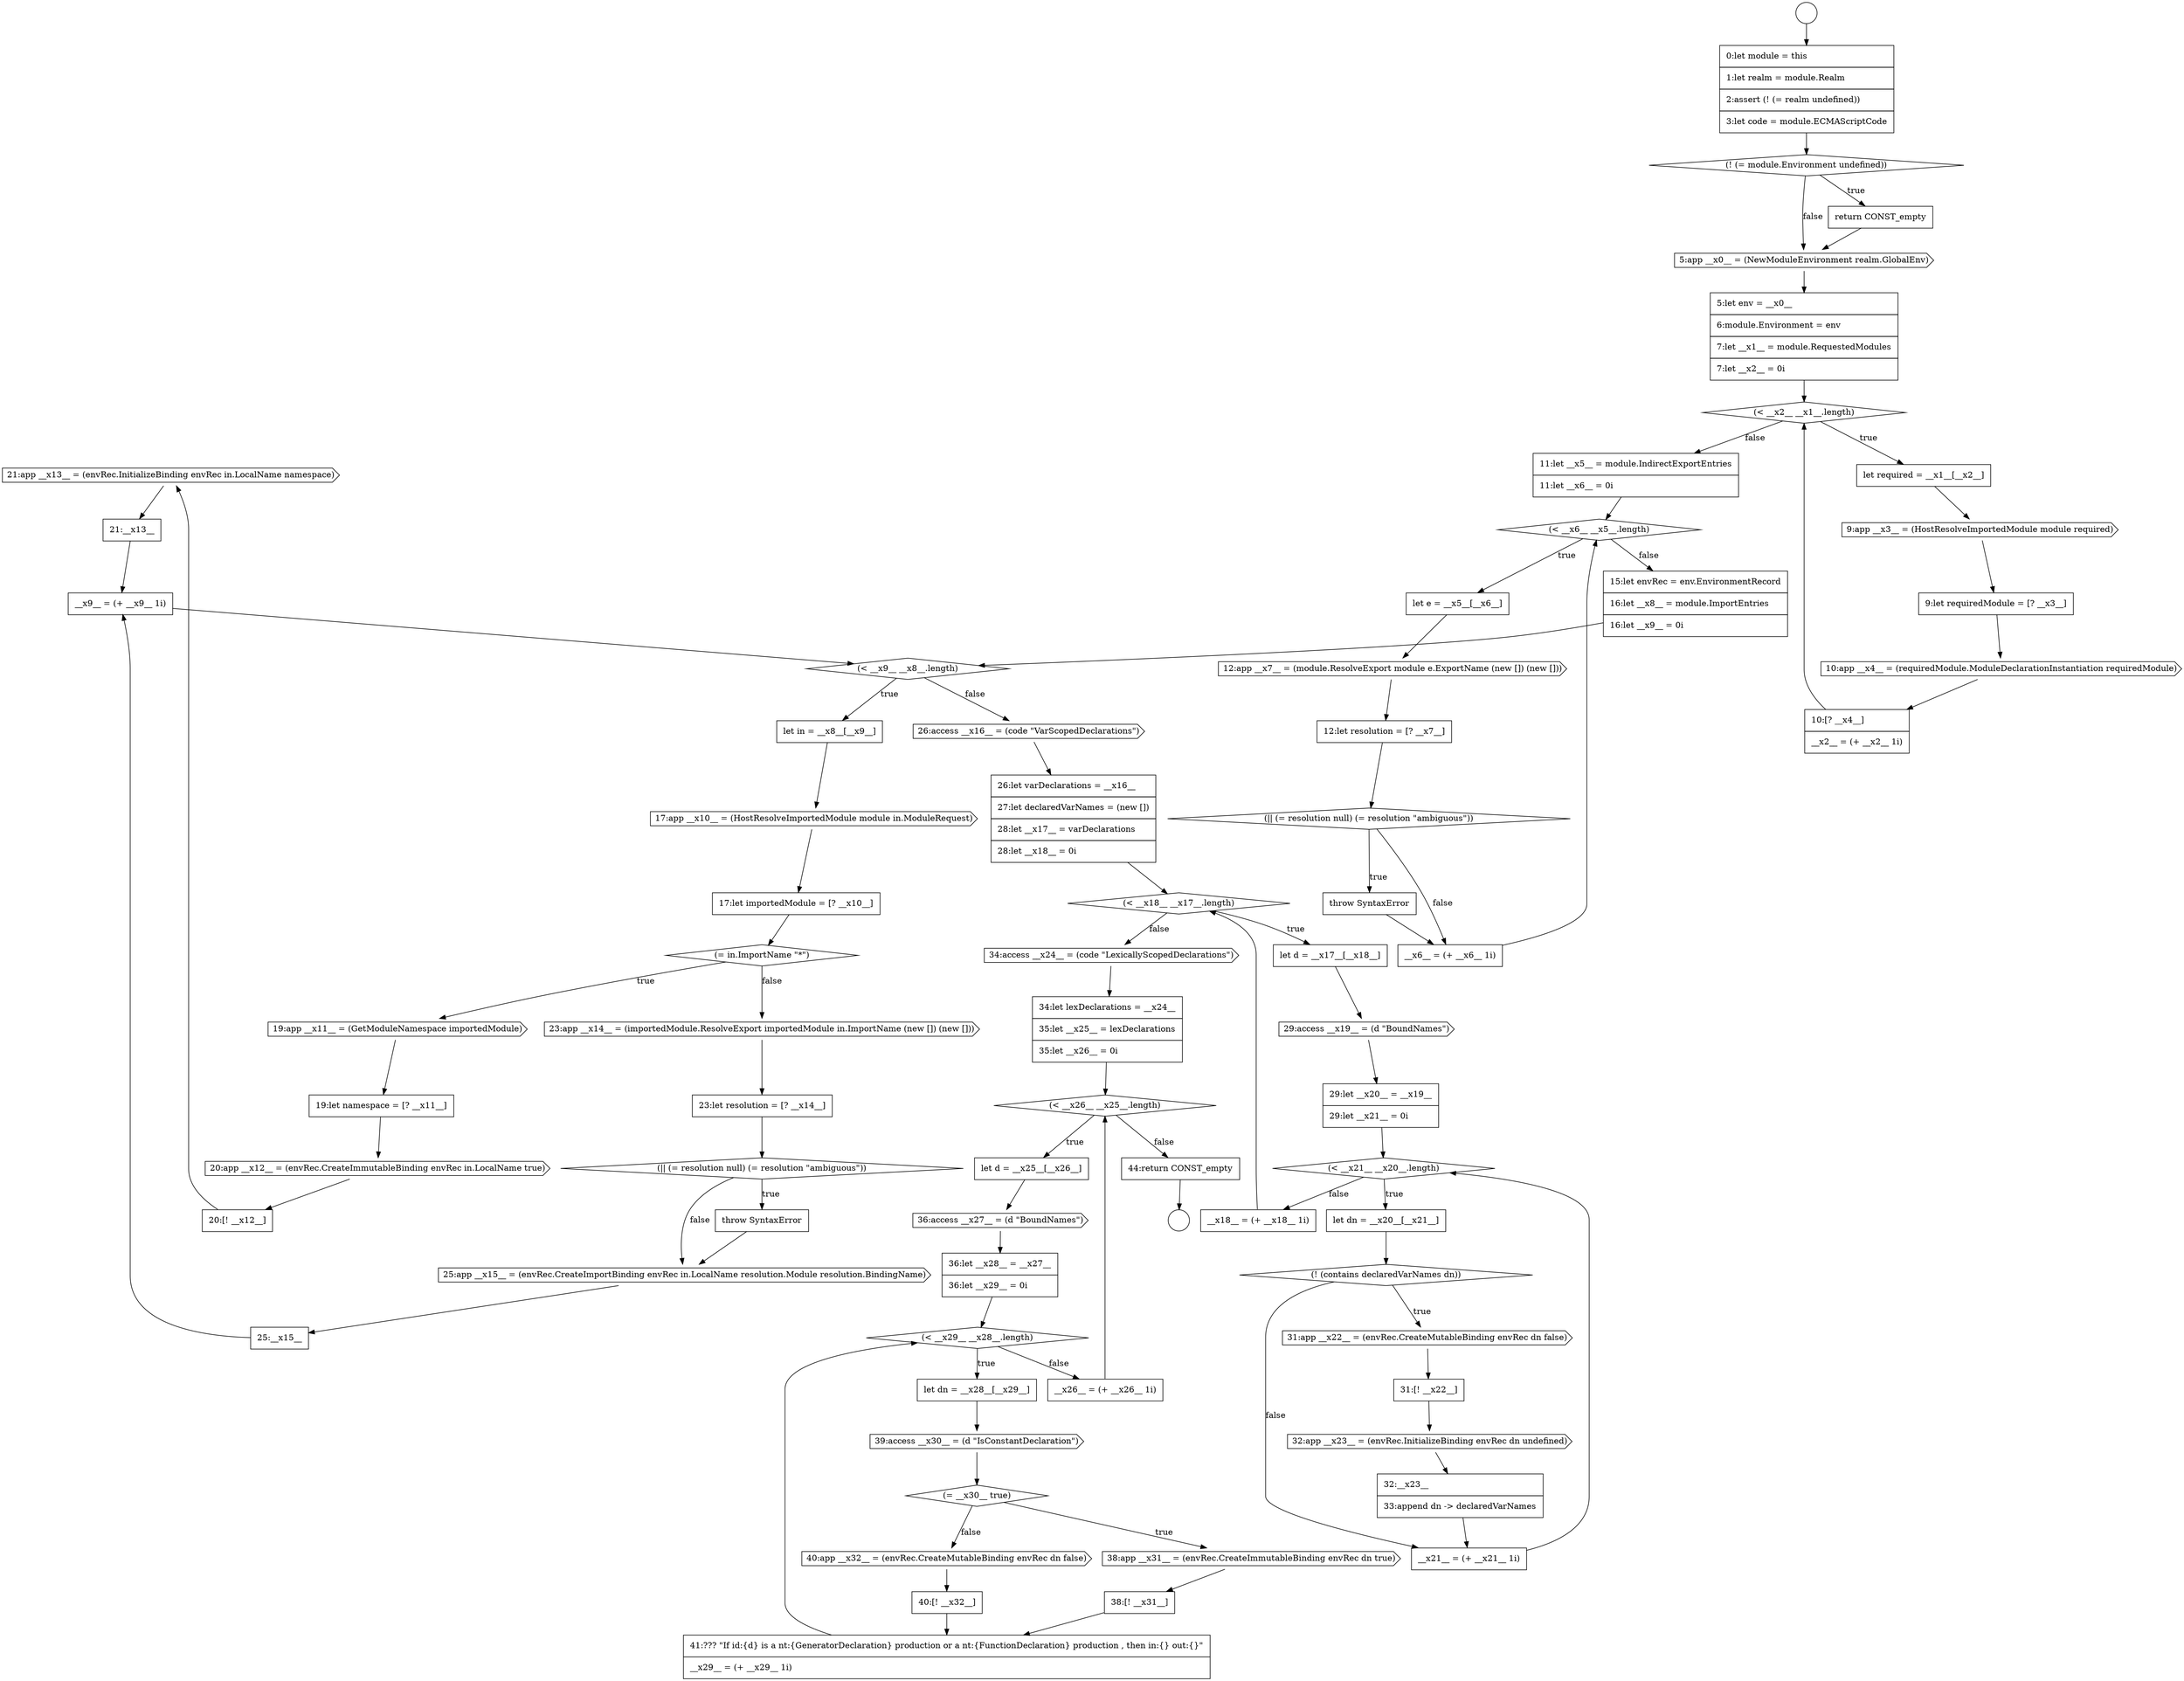 digraph {
  node9452 [shape=cds, label=<<font color="black">21:app __x13__ = (envRec.InitializeBinding envRec in.LocalName namespace)</font>> color="black" fillcolor="white" style=filled]
  node9423 [shape=none, margin=0, label=<<font color="black">
    <table border="0" cellborder="1" cellspacing="0" cellpadding="10">
      <tr><td align="left">0:let module = this</td></tr>
      <tr><td align="left">1:let realm = module.Realm</td></tr>
      <tr><td align="left">2:assert (! (= realm undefined))</td></tr>
      <tr><td align="left">3:let code = module.ECMAScriptCode</td></tr>
    </table>
  </font>> color="black" fillcolor="white" style=filled]
  node9444 [shape=none, margin=0, label=<<font color="black">
    <table border="0" cellborder="1" cellspacing="0" cellpadding="10">
      <tr><td align="left">let in = __x8__[__x9__]</td></tr>
    </table>
  </font>> color="black" fillcolor="white" style=filled]
  node9471 [shape=none, margin=0, label=<<font color="black">
    <table border="0" cellborder="1" cellspacing="0" cellpadding="10">
      <tr><td align="left">31:[! __x22__]</td></tr>
    </table>
  </font>> color="black" fillcolor="white" style=filled]
  node9487 [shape=none, margin=0, label=<<font color="black">
    <table border="0" cellborder="1" cellspacing="0" cellpadding="10">
      <tr><td align="left">38:[! __x31__]</td></tr>
    </table>
  </font>> color="black" fillcolor="white" style=filled]
  node9430 [shape=cds, label=<<font color="black">9:app __x3__ = (HostResolveImportedModule module required)</font>> color="black" fillcolor="white" style=filled]
  node9438 [shape=none, margin=0, label=<<font color="black">
    <table border="0" cellborder="1" cellspacing="0" cellpadding="10">
      <tr><td align="left">12:let resolution = [? __x7__]</td></tr>
    </table>
  </font>> color="black" fillcolor="white" style=filled]
  node9463 [shape=diamond, label=<<font color="black">(&lt; __x18__ __x17__.length)</font>> color="black" fillcolor="white" style=filled]
  node9479 [shape=none, margin=0, label=<<font color="black">
    <table border="0" cellborder="1" cellspacing="0" cellpadding="10">
      <tr><td align="left">let d = __x25__[__x26__]</td></tr>
    </table>
  </font>> color="black" fillcolor="white" style=filled]
  node9458 [shape=cds, label=<<font color="black">25:app __x15__ = (envRec.CreateImportBinding envRec in.LocalName resolution.Module resolution.BindingName)</font>> color="black" fillcolor="white" style=filled]
  node9485 [shape=diamond, label=<<font color="black">(= __x30__ true)</font>> color="black" fillcolor="white" style=filled]
  node9437 [shape=cds, label=<<font color="black">12:app __x7__ = (module.ResolveExport module e.ExportName (new []) (new []))</font>> color="black" fillcolor="white" style=filled]
  node9456 [shape=diamond, label=<<font color="black">(|| (= resolution null) (= resolution &quot;ambiguous&quot;))</font>> color="black" fillcolor="white" style=filled]
  node9469 [shape=diamond, label=<<font color="black">(! (contains declaredVarNames dn))</font>> color="black" fillcolor="white" style=filled]
  node9460 [shape=none, margin=0, label=<<font color="black">
    <table border="0" cellborder="1" cellspacing="0" cellpadding="10">
      <tr><td align="left">__x9__ = (+ __x9__ 1i)</td></tr>
    </table>
  </font>> color="black" fillcolor="white" style=filled]
  node9428 [shape=diamond, label=<<font color="black">(&lt; __x2__ __x1__.length)</font>> color="black" fillcolor="white" style=filled]
  node9433 [shape=none, margin=0, label=<<font color="black">
    <table border="0" cellborder="1" cellspacing="0" cellpadding="10">
      <tr><td align="left">10:[? __x4__]</td></tr>
      <tr><td align="left">__x2__ = (+ __x2__ 1i)</td></tr>
    </table>
  </font>> color="black" fillcolor="white" style=filled]
  node9481 [shape=none, margin=0, label=<<font color="black">
    <table border="0" cellborder="1" cellspacing="0" cellpadding="10">
      <tr><td align="left">36:let __x28__ = __x27__</td></tr>
      <tr><td align="left">36:let __x29__ = 0i</td></tr>
    </table>
  </font>> color="black" fillcolor="white" style=filled]
  node9443 [shape=diamond, label=<<font color="black">(&lt; __x9__ __x8__.length)</font>> color="black" fillcolor="white" style=filled]
  node9424 [shape=diamond, label=<<font color="black">(! (= module.Environment undefined))</font>> color="black" fillcolor="white" style=filled]
  node9476 [shape=cds, label=<<font color="black">34:access __x24__ = (code &quot;LexicallyScopedDeclarations&quot;)</font>> color="black" fillcolor="white" style=filled]
  node9465 [shape=cds, label=<<font color="black">29:access __x19__ = (d &quot;BoundNames&quot;)</font>> color="black" fillcolor="white" style=filled]
  node9447 [shape=diamond, label=<<font color="black">(= in.ImportName &quot;*&quot;)</font>> color="black" fillcolor="white" style=filled]
  node9432 [shape=cds, label=<<font color="black">10:app __x4__ = (requiredModule.ModuleDeclarationInstantiation requiredModule)</font>> color="black" fillcolor="white" style=filled]
  node9464 [shape=none, margin=0, label=<<font color="black">
    <table border="0" cellborder="1" cellspacing="0" cellpadding="10">
      <tr><td align="left">let d = __x17__[__x18__]</td></tr>
    </table>
  </font>> color="black" fillcolor="white" style=filled]
  node9480 [shape=cds, label=<<font color="black">36:access __x27__ = (d &quot;BoundNames&quot;)</font>> color="black" fillcolor="white" style=filled]
  node9475 [shape=none, margin=0, label=<<font color="black">
    <table border="0" cellborder="1" cellspacing="0" cellpadding="10">
      <tr><td align="left">__x18__ = (+ __x18__ 1i)</td></tr>
    </table>
  </font>> color="black" fillcolor="white" style=filled]
  node9425 [shape=none, margin=0, label=<<font color="black">
    <table border="0" cellborder="1" cellspacing="0" cellpadding="10">
      <tr><td align="left">return CONST_empty</td></tr>
    </table>
  </font>> color="black" fillcolor="white" style=filled]
  node9490 [shape=none, margin=0, label=<<font color="black">
    <table border="0" cellborder="1" cellspacing="0" cellpadding="10">
      <tr><td align="left">41:??? &quot;If id:{d} is a nt:{GeneratorDeclaration} production or a nt:{FunctionDeclaration} production , then in:{} out:{}&quot;</td></tr>
      <tr><td align="left">__x29__ = (+ __x29__ 1i)</td></tr>
    </table>
  </font>> color="black" fillcolor="white" style=filled]
  node9457 [shape=none, margin=0, label=<<font color="black">
    <table border="0" cellborder="1" cellspacing="0" cellpadding="10">
      <tr><td align="left">throw SyntaxError</td></tr>
    </table>
  </font>> color="black" fillcolor="white" style=filled]
  node9472 [shape=cds, label=<<font color="black">32:app __x23__ = (envRec.InitializeBinding envRec dn undefined)</font>> color="black" fillcolor="white" style=filled]
  node9440 [shape=none, margin=0, label=<<font color="black">
    <table border="0" cellborder="1" cellspacing="0" cellpadding="10">
      <tr><td align="left">throw SyntaxError</td></tr>
    </table>
  </font>> color="black" fillcolor="white" style=filled]
  node9488 [shape=cds, label=<<font color="black">40:app __x32__ = (envRec.CreateMutableBinding envRec dn false)</font>> color="black" fillcolor="white" style=filled]
  node9455 [shape=none, margin=0, label=<<font color="black">
    <table border="0" cellborder="1" cellspacing="0" cellpadding="10">
      <tr><td align="left">23:let resolution = [? __x14__]</td></tr>
    </table>
  </font>> color="black" fillcolor="white" style=filled]
  node9426 [shape=cds, label=<<font color="black">5:app __x0__ = (NewModuleEnvironment realm.GlobalEnv)</font>> color="black" fillcolor="white" style=filled]
  node9477 [shape=none, margin=0, label=<<font color="black">
    <table border="0" cellborder="1" cellspacing="0" cellpadding="10">
      <tr><td align="left">34:let lexDeclarations = __x24__</td></tr>
      <tr><td align="left">35:let __x25__ = lexDeclarations</td></tr>
      <tr><td align="left">35:let __x26__ = 0i</td></tr>
    </table>
  </font>> color="black" fillcolor="white" style=filled]
  node9429 [shape=none, margin=0, label=<<font color="black">
    <table border="0" cellborder="1" cellspacing="0" cellpadding="10">
      <tr><td align="left">let required = __x1__[__x2__]</td></tr>
    </table>
  </font>> color="black" fillcolor="white" style=filled]
  node9448 [shape=cds, label=<<font color="black">19:app __x11__ = (GetModuleNamespace importedModule)</font>> color="black" fillcolor="white" style=filled]
  node9461 [shape=cds, label=<<font color="black">26:access __x16__ = (code &quot;VarScopedDeclarations&quot;)</font>> color="black" fillcolor="white" style=filled]
  node9468 [shape=none, margin=0, label=<<font color="black">
    <table border="0" cellborder="1" cellspacing="0" cellpadding="10">
      <tr><td align="left">let dn = __x20__[__x21__]</td></tr>
    </table>
  </font>> color="black" fillcolor="white" style=filled]
  node9436 [shape=none, margin=0, label=<<font color="black">
    <table border="0" cellborder="1" cellspacing="0" cellpadding="10">
      <tr><td align="left">let e = __x5__[__x6__]</td></tr>
    </table>
  </font>> color="black" fillcolor="white" style=filled]
  node9484 [shape=cds, label=<<font color="black">39:access __x30__ = (d &quot;IsConstantDeclaration&quot;)</font>> color="black" fillcolor="white" style=filled]
  node9451 [shape=none, margin=0, label=<<font color="black">
    <table border="0" cellborder="1" cellspacing="0" cellpadding="10">
      <tr><td align="left">20:[! __x12__]</td></tr>
    </table>
  </font>> color="black" fillcolor="white" style=filled]
  node9483 [shape=none, margin=0, label=<<font color="black">
    <table border="0" cellborder="1" cellspacing="0" cellpadding="10">
      <tr><td align="left">let dn = __x28__[__x29__]</td></tr>
    </table>
  </font>> color="black" fillcolor="white" style=filled]
  node9439 [shape=diamond, label=<<font color="black">(|| (= resolution null) (= resolution &quot;ambiguous&quot;))</font>> color="black" fillcolor="white" style=filled]
  node9422 [shape=circle label=" " color="black" fillcolor="white" style=filled]
  node9454 [shape=cds, label=<<font color="black">23:app __x14__ = (importedModule.ResolveExport importedModule in.ImportName (new []) (new []))</font>> color="black" fillcolor="white" style=filled]
  node9491 [shape=none, margin=0, label=<<font color="black">
    <table border="0" cellborder="1" cellspacing="0" cellpadding="10">
      <tr><td align="left">__x26__ = (+ __x26__ 1i)</td></tr>
    </table>
  </font>> color="black" fillcolor="white" style=filled]
  node9478 [shape=diamond, label=<<font color="black">(&lt; __x26__ __x25__.length)</font>> color="black" fillcolor="white" style=filled]
  node9450 [shape=cds, label=<<font color="black">20:app __x12__ = (envRec.CreateImmutableBinding envRec in.LocalName true)</font>> color="black" fillcolor="white" style=filled]
  node9492 [shape=none, margin=0, label=<<font color="black">
    <table border="0" cellborder="1" cellspacing="0" cellpadding="10">
      <tr><td align="left">44:return CONST_empty</td></tr>
    </table>
  </font>> color="black" fillcolor="white" style=filled]
  node9467 [shape=diamond, label=<<font color="black">(&lt; __x21__ __x20__.length)</font>> color="black" fillcolor="white" style=filled]
  node9473 [shape=none, margin=0, label=<<font color="black">
    <table border="0" cellborder="1" cellspacing="0" cellpadding="10">
      <tr><td align="left">32:__x23__</td></tr>
      <tr><td align="left">33:append dn -&gt; declaredVarNames</td></tr>
    </table>
  </font>> color="black" fillcolor="white" style=filled]
  node9462 [shape=none, margin=0, label=<<font color="black">
    <table border="0" cellborder="1" cellspacing="0" cellpadding="10">
      <tr><td align="left">26:let varDeclarations = __x16__</td></tr>
      <tr><td align="left">27:let declaredVarNames = (new [])</td></tr>
      <tr><td align="left">28:let __x17__ = varDeclarations</td></tr>
      <tr><td align="left">28:let __x18__ = 0i</td></tr>
    </table>
  </font>> color="black" fillcolor="white" style=filled]
  node9435 [shape=diamond, label=<<font color="black">(&lt; __x6__ __x5__.length)</font>> color="black" fillcolor="white" style=filled]
  node9445 [shape=cds, label=<<font color="black">17:app __x10__ = (HostResolveImportedModule module in.ModuleRequest)</font>> color="black" fillcolor="white" style=filled]
  node9486 [shape=cds, label=<<font color="black">38:app __x31__ = (envRec.CreateImmutableBinding envRec dn true)</font>> color="black" fillcolor="white" style=filled]
  node9442 [shape=none, margin=0, label=<<font color="black">
    <table border="0" cellborder="1" cellspacing="0" cellpadding="10">
      <tr><td align="left">15:let envRec = env.EnvironmentRecord</td></tr>
      <tr><td align="left">16:let __x8__ = module.ImportEntries</td></tr>
      <tr><td align="left">16:let __x9__ = 0i</td></tr>
    </table>
  </font>> color="black" fillcolor="white" style=filled]
  node9453 [shape=none, margin=0, label=<<font color="black">
    <table border="0" cellborder="1" cellspacing="0" cellpadding="10">
      <tr><td align="left">21:__x13__</td></tr>
    </table>
  </font>> color="black" fillcolor="white" style=filled]
  node9482 [shape=diamond, label=<<font color="black">(&lt; __x29__ __x28__.length)</font>> color="black" fillcolor="white" style=filled]
  node9459 [shape=none, margin=0, label=<<font color="black">
    <table border="0" cellborder="1" cellspacing="0" cellpadding="10">
      <tr><td align="left">25:__x15__</td></tr>
    </table>
  </font>> color="black" fillcolor="white" style=filled]
  node9449 [shape=none, margin=0, label=<<font color="black">
    <table border="0" cellborder="1" cellspacing="0" cellpadding="10">
      <tr><td align="left">19:let namespace = [? __x11__]</td></tr>
    </table>
  </font>> color="black" fillcolor="white" style=filled]
  node9470 [shape=cds, label=<<font color="black">31:app __x22__ = (envRec.CreateMutableBinding envRec dn false)</font>> color="black" fillcolor="white" style=filled]
  node9434 [shape=none, margin=0, label=<<font color="black">
    <table border="0" cellborder="1" cellspacing="0" cellpadding="10">
      <tr><td align="left">11:let __x5__ = module.IndirectExportEntries</td></tr>
      <tr><td align="left">11:let __x6__ = 0i</td></tr>
    </table>
  </font>> color="black" fillcolor="white" style=filled]
  node9421 [shape=circle label=" " color="black" fillcolor="white" style=filled]
  node9427 [shape=none, margin=0, label=<<font color="black">
    <table border="0" cellborder="1" cellspacing="0" cellpadding="10">
      <tr><td align="left">5:let env = __x0__</td></tr>
      <tr><td align="left">6:module.Environment = env</td></tr>
      <tr><td align="left">7:let __x1__ = module.RequestedModules</td></tr>
      <tr><td align="left">7:let __x2__ = 0i</td></tr>
    </table>
  </font>> color="black" fillcolor="white" style=filled]
  node9466 [shape=none, margin=0, label=<<font color="black">
    <table border="0" cellborder="1" cellspacing="0" cellpadding="10">
      <tr><td align="left">29:let __x20__ = __x19__</td></tr>
      <tr><td align="left">29:let __x21__ = 0i</td></tr>
    </table>
  </font>> color="black" fillcolor="white" style=filled]
  node9431 [shape=none, margin=0, label=<<font color="black">
    <table border="0" cellborder="1" cellspacing="0" cellpadding="10">
      <tr><td align="left">9:let requiredModule = [? __x3__]</td></tr>
    </table>
  </font>> color="black" fillcolor="white" style=filled]
  node9441 [shape=none, margin=0, label=<<font color="black">
    <table border="0" cellborder="1" cellspacing="0" cellpadding="10">
      <tr><td align="left">__x6__ = (+ __x6__ 1i)</td></tr>
    </table>
  </font>> color="black" fillcolor="white" style=filled]
  node9474 [shape=none, margin=0, label=<<font color="black">
    <table border="0" cellborder="1" cellspacing="0" cellpadding="10">
      <tr><td align="left">__x21__ = (+ __x21__ 1i)</td></tr>
    </table>
  </font>> color="black" fillcolor="white" style=filled]
  node9446 [shape=none, margin=0, label=<<font color="black">
    <table border="0" cellborder="1" cellspacing="0" cellpadding="10">
      <tr><td align="left">17:let importedModule = [? __x10__]</td></tr>
    </table>
  </font>> color="black" fillcolor="white" style=filled]
  node9489 [shape=none, margin=0, label=<<font color="black">
    <table border="0" cellborder="1" cellspacing="0" cellpadding="10">
      <tr><td align="left">40:[! __x32__]</td></tr>
    </table>
  </font>> color="black" fillcolor="white" style=filled]
  node9472 -> node9473 [ color="black"]
  node9462 -> node9463 [ color="black"]
  node9453 -> node9460 [ color="black"]
  node9451 -> node9452 [ color="black"]
  node9475 -> node9463 [ color="black"]
  node9463 -> node9464 [label=<<font color="black">true</font>> color="black"]
  node9463 -> node9476 [label=<<font color="black">false</font>> color="black"]
  node9443 -> node9444 [label=<<font color="black">true</font>> color="black"]
  node9443 -> node9461 [label=<<font color="black">false</font>> color="black"]
  node9481 -> node9482 [ color="black"]
  node9482 -> node9483 [label=<<font color="black">true</font>> color="black"]
  node9482 -> node9491 [label=<<font color="black">false</font>> color="black"]
  node9466 -> node9467 [ color="black"]
  node9490 -> node9482 [ color="black"]
  node9489 -> node9490 [ color="black"]
  node9426 -> node9427 [ color="black"]
  node9456 -> node9457 [label=<<font color="black">true</font>> color="black"]
  node9456 -> node9458 [label=<<font color="black">false</font>> color="black"]
  node9421 -> node9423 [ color="black"]
  node9492 -> node9422 [ color="black"]
  node9458 -> node9459 [ color="black"]
  node9444 -> node9445 [ color="black"]
  node9460 -> node9443 [ color="black"]
  node9441 -> node9435 [ color="black"]
  node9436 -> node9437 [ color="black"]
  node9446 -> node9447 [ color="black"]
  node9452 -> node9453 [ color="black"]
  node9435 -> node9436 [label=<<font color="black">true</font>> color="black"]
  node9435 -> node9442 [label=<<font color="black">false</font>> color="black"]
  node9424 -> node9425 [label=<<font color="black">true</font>> color="black"]
  node9424 -> node9426 [label=<<font color="black">false</font>> color="black"]
  node9471 -> node9472 [ color="black"]
  node9430 -> node9431 [ color="black"]
  node9442 -> node9443 [ color="black"]
  node9425 -> node9426 [ color="black"]
  node9459 -> node9460 [ color="black"]
  node9438 -> node9439 [ color="black"]
  node9485 -> node9486 [label=<<font color="black">true</font>> color="black"]
  node9485 -> node9488 [label=<<font color="black">false</font>> color="black"]
  node9457 -> node9458 [ color="black"]
  node9433 -> node9428 [ color="black"]
  node9428 -> node9429 [label=<<font color="black">true</font>> color="black"]
  node9428 -> node9434 [label=<<font color="black">false</font>> color="black"]
  node9464 -> node9465 [ color="black"]
  node9488 -> node9489 [ color="black"]
  node9470 -> node9471 [ color="black"]
  node9449 -> node9450 [ color="black"]
  node9473 -> node9474 [ color="black"]
  node9454 -> node9455 [ color="black"]
  node9431 -> node9432 [ color="black"]
  node9440 -> node9441 [ color="black"]
  node9439 -> node9440 [label=<<font color="black">true</font>> color="black"]
  node9439 -> node9441 [label=<<font color="black">false</font>> color="black"]
  node9434 -> node9435 [ color="black"]
  node9477 -> node9478 [ color="black"]
  node9461 -> node9462 [ color="black"]
  node9429 -> node9430 [ color="black"]
  node9465 -> node9466 [ color="black"]
  node9423 -> node9424 [ color="black"]
  node9474 -> node9467 [ color="black"]
  node9486 -> node9487 [ color="black"]
  node9455 -> node9456 [ color="black"]
  node9467 -> node9468 [label=<<font color="black">true</font>> color="black"]
  node9467 -> node9475 [label=<<font color="black">false</font>> color="black"]
  node9437 -> node9438 [ color="black"]
  node9445 -> node9446 [ color="black"]
  node9484 -> node9485 [ color="black"]
  node9469 -> node9470 [label=<<font color="black">true</font>> color="black"]
  node9469 -> node9474 [label=<<font color="black">false</font>> color="black"]
  node9450 -> node9451 [ color="black"]
  node9491 -> node9478 [ color="black"]
  node9478 -> node9479 [label=<<font color="black">true</font>> color="black"]
  node9478 -> node9492 [label=<<font color="black">false</font>> color="black"]
  node9447 -> node9448 [label=<<font color="black">true</font>> color="black"]
  node9447 -> node9454 [label=<<font color="black">false</font>> color="black"]
  node9480 -> node9481 [ color="black"]
  node9448 -> node9449 [ color="black"]
  node9427 -> node9428 [ color="black"]
  node9483 -> node9484 [ color="black"]
  node9487 -> node9490 [ color="black"]
  node9468 -> node9469 [ color="black"]
  node9476 -> node9477 [ color="black"]
  node9432 -> node9433 [ color="black"]
  node9479 -> node9480 [ color="black"]
}

